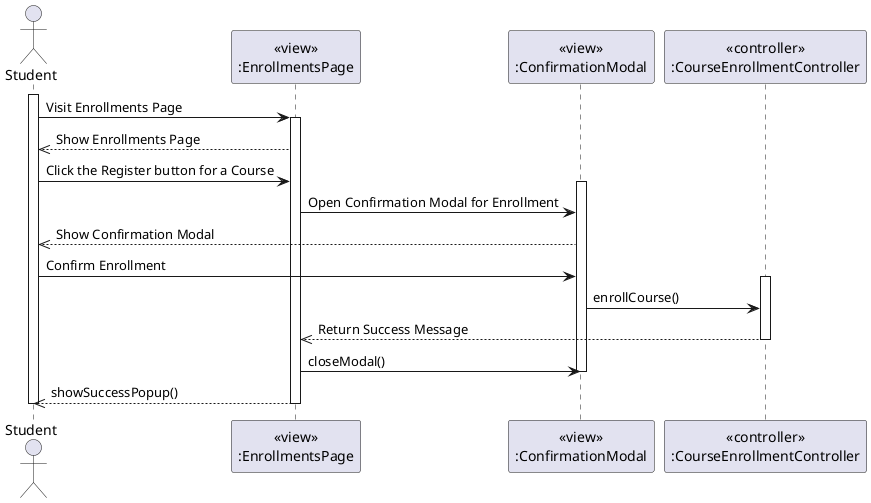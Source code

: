 @startuml EnrollNewCourse
actor Student
participant EnrollmentsPageView [
  <<view>>
  :EnrollmentsPage
]

participant ConfirmationModalView [
  <<view>>
  :ConfirmationModal
]

participant CourseEnrollmentController [
    <<controller>>
    :CourseEnrollmentController
]

activate Student
Student -> EnrollmentsPageView: Visit Enrollments Page
activate EnrollmentsPageView
EnrollmentsPageView -->> Student: Show Enrollments Page

Student -> EnrollmentsPageView: Click the Register button for a Course
activate ConfirmationModalView
EnrollmentsPageView -> ConfirmationModalView: Open Confirmation Modal for Enrollment
ConfirmationModalView -->> Student: Show Confirmation Modal

Student -> ConfirmationModalView: Confirm Enrollment
activate CourseEnrollmentController
ConfirmationModalView -> CourseEnrollmentController: enrollCourse()
CourseEnrollmentController -->> EnrollmentsPageView: Return Success Message
deactivate CourseEnrollmentController

EnrollmentsPageView -> ConfirmationModalView: closeModal()
deactivate ConfirmationModalView
EnrollmentsPageView -->> Student: showSuccessPopup()
deactivate Student
deactivate EnrollmentsPageView
@enduml
